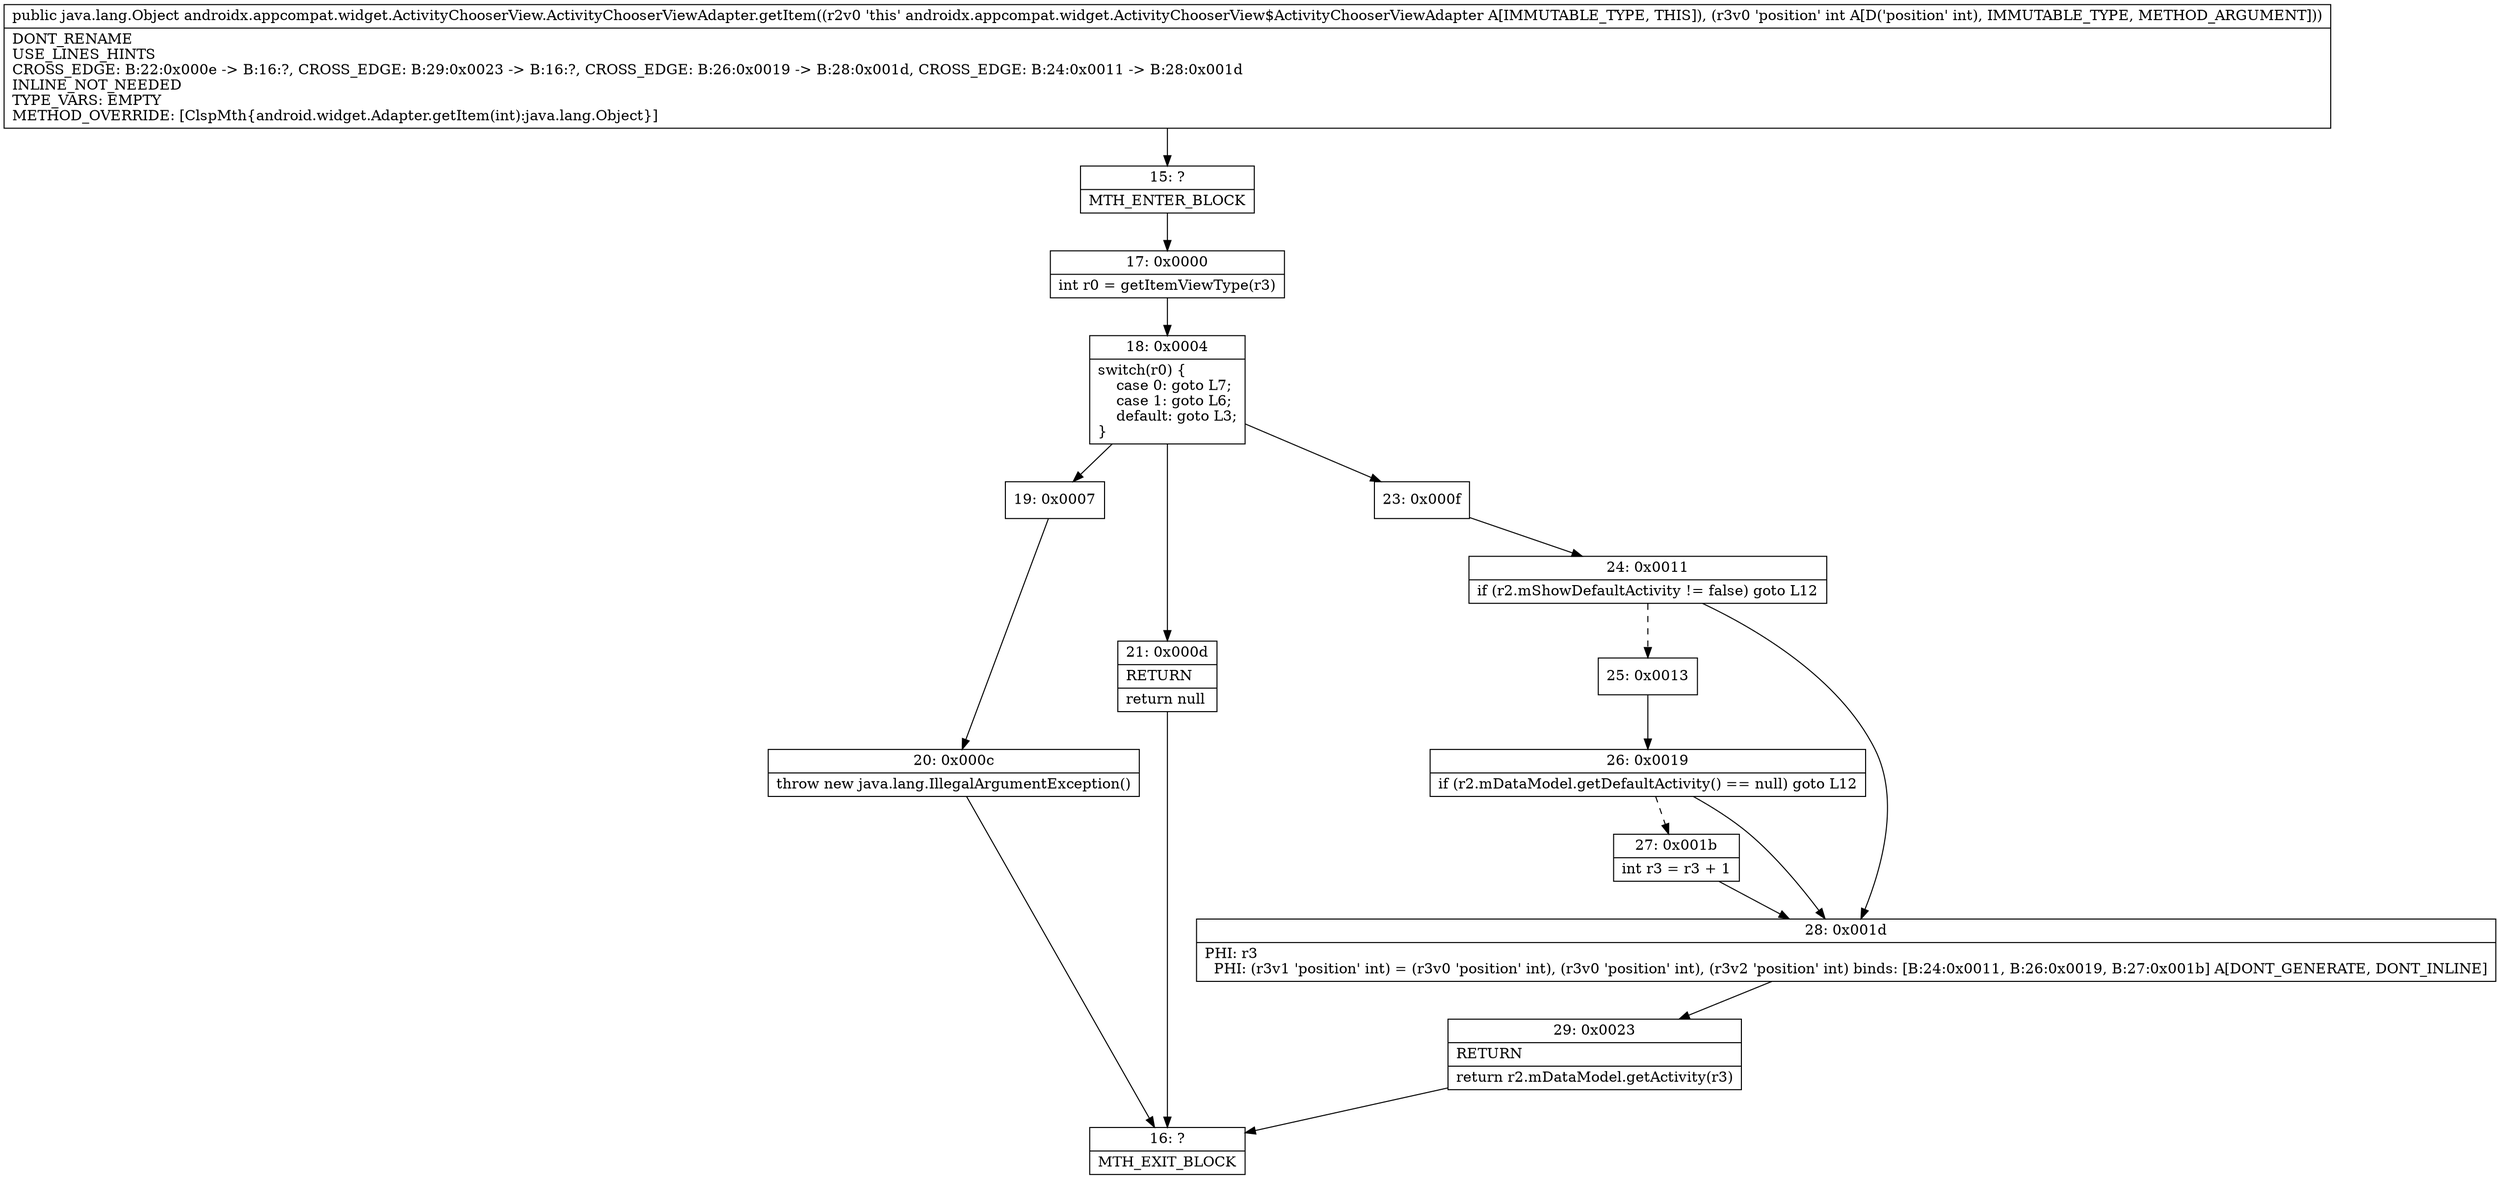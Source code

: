digraph "CFG forandroidx.appcompat.widget.ActivityChooserView.ActivityChooserViewAdapter.getItem(I)Ljava\/lang\/Object;" {
Node_15 [shape=record,label="{15\:\ ?|MTH_ENTER_BLOCK\l}"];
Node_17 [shape=record,label="{17\:\ 0x0000|int r0 = getItemViewType(r3)\l}"];
Node_18 [shape=record,label="{18\:\ 0x0004|switch(r0) \{\l    case 0: goto L7;\l    case 1: goto L6;\l    default: goto L3;\l\}\l}"];
Node_19 [shape=record,label="{19\:\ 0x0007}"];
Node_20 [shape=record,label="{20\:\ 0x000c|throw new java.lang.IllegalArgumentException()\l}"];
Node_16 [shape=record,label="{16\:\ ?|MTH_EXIT_BLOCK\l}"];
Node_21 [shape=record,label="{21\:\ 0x000d|RETURN\l|return null\l}"];
Node_23 [shape=record,label="{23\:\ 0x000f}"];
Node_24 [shape=record,label="{24\:\ 0x0011|if (r2.mShowDefaultActivity != false) goto L12\l}"];
Node_25 [shape=record,label="{25\:\ 0x0013}"];
Node_26 [shape=record,label="{26\:\ 0x0019|if (r2.mDataModel.getDefaultActivity() == null) goto L12\l}"];
Node_27 [shape=record,label="{27\:\ 0x001b|int r3 = r3 + 1\l}"];
Node_28 [shape=record,label="{28\:\ 0x001d|PHI: r3 \l  PHI: (r3v1 'position' int) = (r3v0 'position' int), (r3v0 'position' int), (r3v2 'position' int) binds: [B:24:0x0011, B:26:0x0019, B:27:0x001b] A[DONT_GENERATE, DONT_INLINE]\l}"];
Node_29 [shape=record,label="{29\:\ 0x0023|RETURN\l|return r2.mDataModel.getActivity(r3)\l}"];
MethodNode[shape=record,label="{public java.lang.Object androidx.appcompat.widget.ActivityChooserView.ActivityChooserViewAdapter.getItem((r2v0 'this' androidx.appcompat.widget.ActivityChooserView$ActivityChooserViewAdapter A[IMMUTABLE_TYPE, THIS]), (r3v0 'position' int A[D('position' int), IMMUTABLE_TYPE, METHOD_ARGUMENT]))  | DONT_RENAME\lUSE_LINES_HINTS\lCROSS_EDGE: B:22:0x000e \-\> B:16:?, CROSS_EDGE: B:29:0x0023 \-\> B:16:?, CROSS_EDGE: B:26:0x0019 \-\> B:28:0x001d, CROSS_EDGE: B:24:0x0011 \-\> B:28:0x001d\lINLINE_NOT_NEEDED\lTYPE_VARS: EMPTY\lMETHOD_OVERRIDE: [ClspMth\{android.widget.Adapter.getItem(int):java.lang.Object\}]\l}"];
MethodNode -> Node_15;Node_15 -> Node_17;
Node_17 -> Node_18;
Node_18 -> Node_19;
Node_18 -> Node_21;
Node_18 -> Node_23;
Node_19 -> Node_20;
Node_20 -> Node_16;
Node_21 -> Node_16;
Node_23 -> Node_24;
Node_24 -> Node_25[style=dashed];
Node_24 -> Node_28;
Node_25 -> Node_26;
Node_26 -> Node_27[style=dashed];
Node_26 -> Node_28;
Node_27 -> Node_28;
Node_28 -> Node_29;
Node_29 -> Node_16;
}

